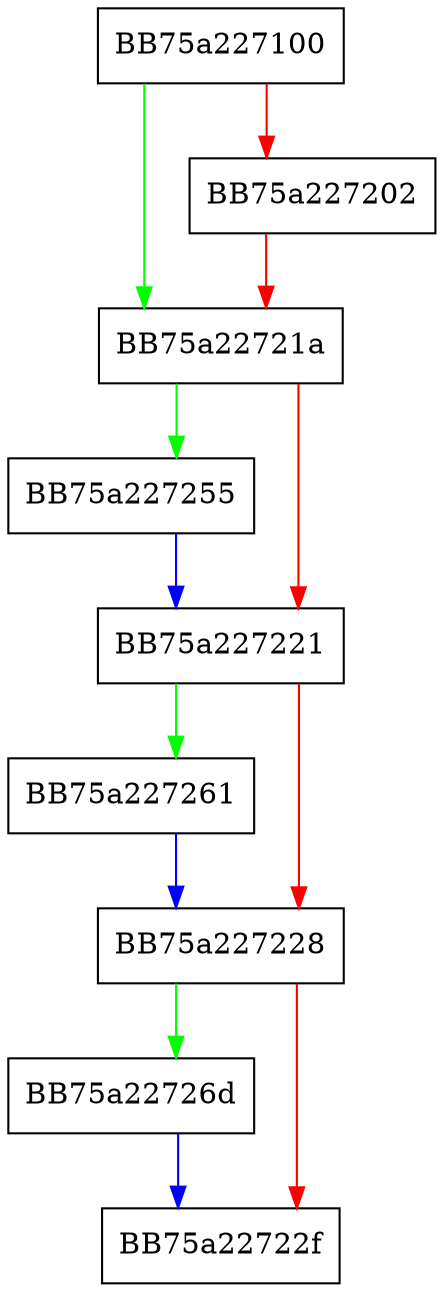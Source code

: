 digraph RpfAPI_PECreateResourceIterator {
  node [shape="box"];
  graph [splines=ortho];
  BB75a227100 -> BB75a22721a [color="green"];
  BB75a227100 -> BB75a227202 [color="red"];
  BB75a227202 -> BB75a22721a [color="red"];
  BB75a22721a -> BB75a227255 [color="green"];
  BB75a22721a -> BB75a227221 [color="red"];
  BB75a227221 -> BB75a227261 [color="green"];
  BB75a227221 -> BB75a227228 [color="red"];
  BB75a227228 -> BB75a22726d [color="green"];
  BB75a227228 -> BB75a22722f [color="red"];
  BB75a227255 -> BB75a227221 [color="blue"];
  BB75a227261 -> BB75a227228 [color="blue"];
  BB75a22726d -> BB75a22722f [color="blue"];
}